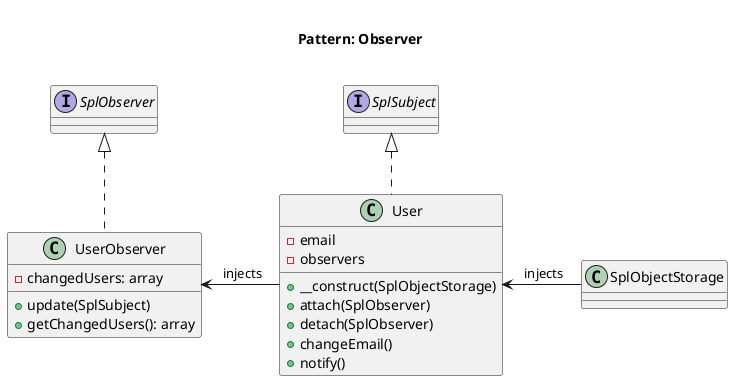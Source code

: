 @startuml
	Title <size:20>\nPattern: Observer\n

	class User implements SplSubject {
		- email
		- observers
		+ __construct(SplObjectStorage)
		+ attach(SplObserver)
		+ detach(SplObserver)
		+ changeEmail()
		+ notify()
	}

	class UserObserver implements SplObserver {
		- changedUsers: array
		+ update(SplSubject)
		+ getChangedUsers(): array
	}

	User -left-> UserObserver: " injects"
	SplObjectStorage -left-> User: " injects"
@enduml